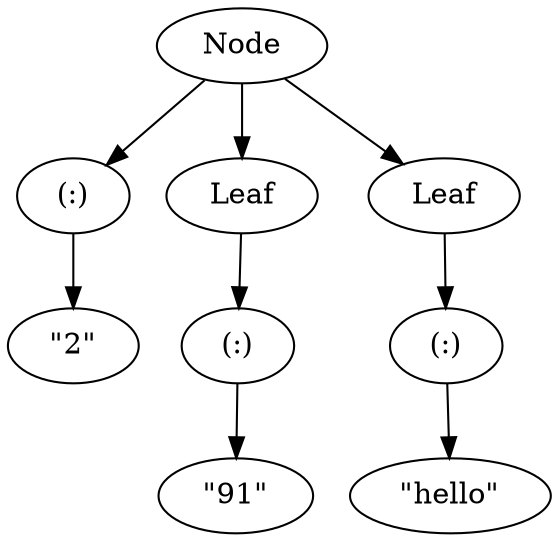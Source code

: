 digraph "" {
  "1" [label=" Node "];
  "1" -> "1.1" [];
  "1" -> "1.2" [];
  "1" -> "1.3" [];
  "1.1" [label=" (:) "];
  "1.1" -> "1.1.1" [];
  "1.1.1" [label=" \"2\" "];
  "1.2" [label=" Leaf "];
  "1.2" -> "1.2.1" [];
  "1.2.1" [label=" (:) "];
  "1.2.1" -> "1.2.1.1" [];
  "1.2.1.1" [label=" \"91\" "];
  "1.3" [label=" Leaf "];
  "1.3" -> "1.3.1" [];
  "1.3.1" [label=" (:) "];
  "1.3.1" -> "1.3.1.1" [];
  "1.3.1.1" [label=" \"hello\" "];
}